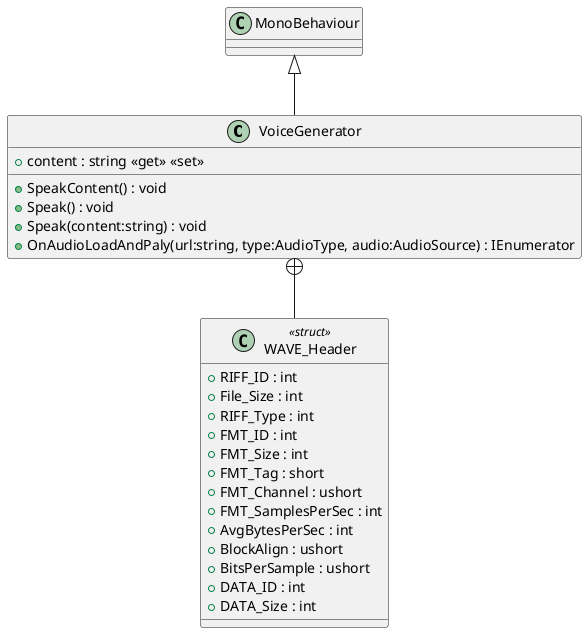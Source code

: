 @startuml
class VoiceGenerator {
    + content : string <<get>> <<set>>
    + SpeakContent() : void
    + Speak() : void
    + Speak(content:string) : void
    + OnAudioLoadAndPaly(url:string, type:AudioType, audio:AudioSource) : IEnumerator
}
class WAVE_Header <<struct>> {
    + RIFF_ID : int
    + File_Size : int
    + RIFF_Type : int
    + FMT_ID : int
    + FMT_Size : int
    + FMT_Tag : short
    + FMT_Channel : ushort
    + FMT_SamplesPerSec : int
    + AvgBytesPerSec : int
    + BlockAlign : ushort
    + BitsPerSample : ushort
    + DATA_ID : int
    + DATA_Size : int
}
MonoBehaviour <|-- VoiceGenerator
VoiceGenerator +-- WAVE_Header
@enduml

